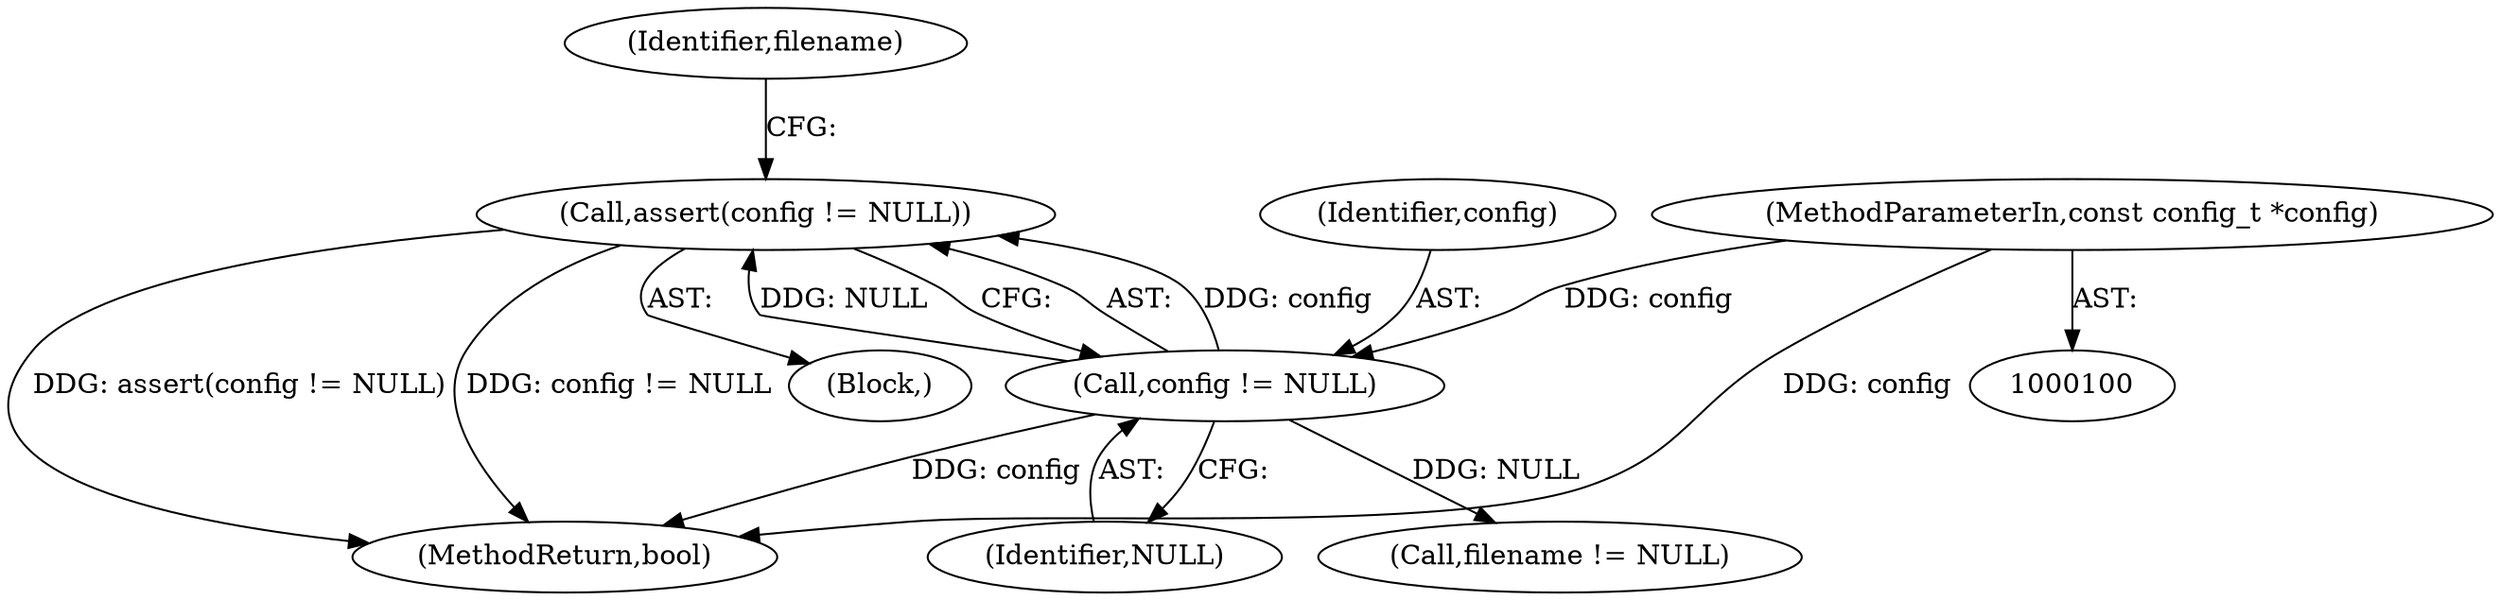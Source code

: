 digraph "0_Android_472271b153c5dc53c28beac55480a8d8434b2d5c_56@API" {
"1000104" [label="(Call,assert(config != NULL))"];
"1000105" [label="(Call,config != NULL)"];
"1000101" [label="(MethodParameterIn,const config_t *config)"];
"1000109" [label="(Call,filename != NULL)"];
"1000101" [label="(MethodParameterIn,const config_t *config)"];
"1000286" [label="(MethodReturn,bool)"];
"1000104" [label="(Call,assert(config != NULL))"];
"1000103" [label="(Block,)"];
"1000105" [label="(Call,config != NULL)"];
"1000106" [label="(Identifier,config)"];
"1000107" [label="(Identifier,NULL)"];
"1000110" [label="(Identifier,filename)"];
"1000104" -> "1000103"  [label="AST: "];
"1000104" -> "1000105"  [label="CFG: "];
"1000105" -> "1000104"  [label="AST: "];
"1000110" -> "1000104"  [label="CFG: "];
"1000104" -> "1000286"  [label="DDG: config != NULL"];
"1000104" -> "1000286"  [label="DDG: assert(config != NULL)"];
"1000105" -> "1000104"  [label="DDG: config"];
"1000105" -> "1000104"  [label="DDG: NULL"];
"1000105" -> "1000107"  [label="CFG: "];
"1000106" -> "1000105"  [label="AST: "];
"1000107" -> "1000105"  [label="AST: "];
"1000105" -> "1000286"  [label="DDG: config"];
"1000101" -> "1000105"  [label="DDG: config"];
"1000105" -> "1000109"  [label="DDG: NULL"];
"1000101" -> "1000100"  [label="AST: "];
"1000101" -> "1000286"  [label="DDG: config"];
}
